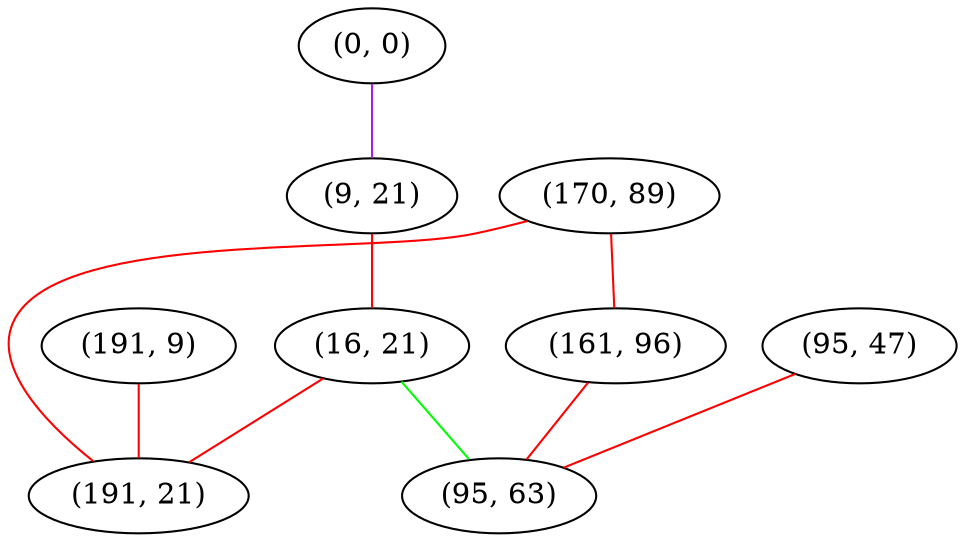 graph "" {
"(0, 0)";
"(191, 9)";
"(9, 21)";
"(95, 47)";
"(170, 89)";
"(16, 21)";
"(161, 96)";
"(191, 21)";
"(95, 63)";
"(0, 0)" -- "(9, 21)"  [color=purple, key=0, weight=4];
"(191, 9)" -- "(191, 21)"  [color=red, key=0, weight=1];
"(9, 21)" -- "(16, 21)"  [color=red, key=0, weight=1];
"(95, 47)" -- "(95, 63)"  [color=red, key=0, weight=1];
"(170, 89)" -- "(161, 96)"  [color=red, key=0, weight=1];
"(170, 89)" -- "(191, 21)"  [color=red, key=0, weight=1];
"(16, 21)" -- "(191, 21)"  [color=red, key=0, weight=1];
"(16, 21)" -- "(95, 63)"  [color=green, key=0, weight=2];
"(161, 96)" -- "(95, 63)"  [color=red, key=0, weight=1];
}
